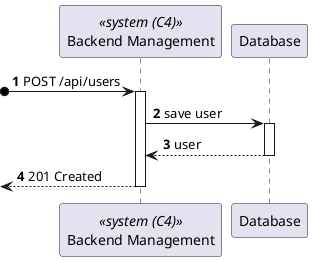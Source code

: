 @startuml

autonumber
participant BE as "Backend Management" <<system (C4)>>
participant DB as "Database"

?o-> BE : POST /api/users

activate BE

BE -> DB : save user

activate DB 

DB --> BE : user 

deactivate DB

<-- BE : 201 Created

deactivate BE

@enduml